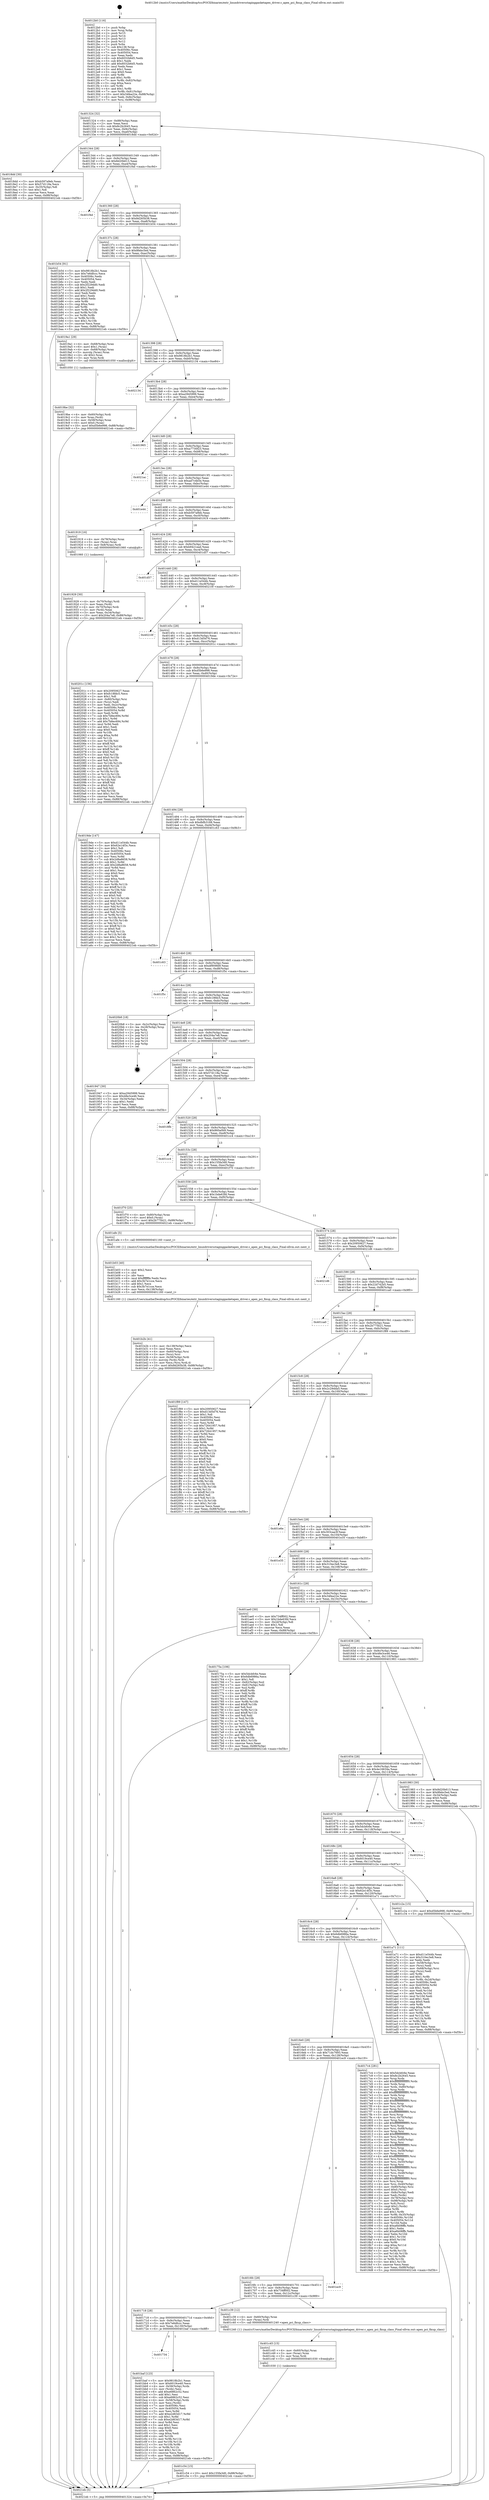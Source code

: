 digraph "0x4012b0" {
  label = "0x4012b0 (/mnt/c/Users/mathe/Desktop/tcc/POCII/binaries/extr_linuxdriversstaginggasketapex_driver.c_apex_pci_fixup_class_Final-ollvm.out::main(0))"
  labelloc = "t"
  node[shape=record]

  Entry [label="",width=0.3,height=0.3,shape=circle,fillcolor=black,style=filled]
  "0x401324" [label="{
     0x401324 [32]\l
     | [instrs]\l
     &nbsp;&nbsp;0x401324 \<+6\>: mov -0x88(%rbp),%eax\l
     &nbsp;&nbsp;0x40132a \<+2\>: mov %eax,%ecx\l
     &nbsp;&nbsp;0x40132c \<+6\>: sub $0x8c2b2645,%ecx\l
     &nbsp;&nbsp;0x401332 \<+6\>: mov %eax,-0x9c(%rbp)\l
     &nbsp;&nbsp;0x401338 \<+6\>: mov %ecx,-0xa0(%rbp)\l
     &nbsp;&nbsp;0x40133e \<+6\>: je 00000000004018dd \<main+0x62d\>\l
  }"]
  "0x4018dd" [label="{
     0x4018dd [30]\l
     | [instrs]\l
     &nbsp;&nbsp;0x4018dd \<+5\>: mov $0xb597a9eb,%eax\l
     &nbsp;&nbsp;0x4018e2 \<+5\>: mov $0x57d118a,%ecx\l
     &nbsp;&nbsp;0x4018e7 \<+3\>: mov -0x35(%rbp),%dl\l
     &nbsp;&nbsp;0x4018ea \<+3\>: test $0x1,%dl\l
     &nbsp;&nbsp;0x4018ed \<+3\>: cmovne %ecx,%eax\l
     &nbsp;&nbsp;0x4018f0 \<+6\>: mov %eax,-0x88(%rbp)\l
     &nbsp;&nbsp;0x4018f6 \<+5\>: jmp 00000000004021eb \<main+0xf3b\>\l
  }"]
  "0x401344" [label="{
     0x401344 [28]\l
     | [instrs]\l
     &nbsp;&nbsp;0x401344 \<+5\>: jmp 0000000000401349 \<main+0x99\>\l
     &nbsp;&nbsp;0x401349 \<+6\>: mov -0x9c(%rbp),%eax\l
     &nbsp;&nbsp;0x40134f \<+5\>: sub $0x8d20b613,%eax\l
     &nbsp;&nbsp;0x401354 \<+6\>: mov %eax,-0xa4(%rbp)\l
     &nbsp;&nbsp;0x40135a \<+6\>: je 0000000000401f4d \<main+0xc9d\>\l
  }"]
  Exit [label="",width=0.3,height=0.3,shape=circle,fillcolor=black,style=filled,peripheries=2]
  "0x401f4d" [label="{
     0x401f4d\l
  }", style=dashed]
  "0x401360" [label="{
     0x401360 [28]\l
     | [instrs]\l
     &nbsp;&nbsp;0x401360 \<+5\>: jmp 0000000000401365 \<main+0xb5\>\l
     &nbsp;&nbsp;0x401365 \<+6\>: mov -0x9c(%rbp),%eax\l
     &nbsp;&nbsp;0x40136b \<+5\>: sub $0x8d265b38,%eax\l
     &nbsp;&nbsp;0x401370 \<+6\>: mov %eax,-0xa8(%rbp)\l
     &nbsp;&nbsp;0x401376 \<+6\>: je 0000000000401b54 \<main+0x8a4\>\l
  }"]
  "0x401c54" [label="{
     0x401c54 [15]\l
     | [instrs]\l
     &nbsp;&nbsp;0x401c54 \<+10\>: movl $0x155fa3d0,-0x88(%rbp)\l
     &nbsp;&nbsp;0x401c5e \<+5\>: jmp 00000000004021eb \<main+0xf3b\>\l
  }"]
  "0x401b54" [label="{
     0x401b54 [91]\l
     | [instrs]\l
     &nbsp;&nbsp;0x401b54 \<+5\>: mov $0x9818b2b1,%eax\l
     &nbsp;&nbsp;0x401b59 \<+5\>: mov $0x7e6dfccc,%ecx\l
     &nbsp;&nbsp;0x401b5e \<+7\>: mov 0x40506c,%edx\l
     &nbsp;&nbsp;0x401b65 \<+7\>: mov 0x405054,%esi\l
     &nbsp;&nbsp;0x401b6c \<+2\>: mov %edx,%edi\l
     &nbsp;&nbsp;0x401b6e \<+6\>: sub $0x2f229dd0,%edi\l
     &nbsp;&nbsp;0x401b74 \<+3\>: sub $0x1,%edi\l
     &nbsp;&nbsp;0x401b77 \<+6\>: add $0x2f229dd0,%edi\l
     &nbsp;&nbsp;0x401b7d \<+3\>: imul %edi,%edx\l
     &nbsp;&nbsp;0x401b80 \<+3\>: and $0x1,%edx\l
     &nbsp;&nbsp;0x401b83 \<+3\>: cmp $0x0,%edx\l
     &nbsp;&nbsp;0x401b86 \<+4\>: sete %r8b\l
     &nbsp;&nbsp;0x401b8a \<+3\>: cmp $0xa,%esi\l
     &nbsp;&nbsp;0x401b8d \<+4\>: setl %r9b\l
     &nbsp;&nbsp;0x401b91 \<+3\>: mov %r8b,%r10b\l
     &nbsp;&nbsp;0x401b94 \<+3\>: and %r9b,%r10b\l
     &nbsp;&nbsp;0x401b97 \<+3\>: xor %r9b,%r8b\l
     &nbsp;&nbsp;0x401b9a \<+3\>: or %r8b,%r10b\l
     &nbsp;&nbsp;0x401b9d \<+4\>: test $0x1,%r10b\l
     &nbsp;&nbsp;0x401ba1 \<+3\>: cmovne %ecx,%eax\l
     &nbsp;&nbsp;0x401ba4 \<+6\>: mov %eax,-0x88(%rbp)\l
     &nbsp;&nbsp;0x401baa \<+5\>: jmp 00000000004021eb \<main+0xf3b\>\l
  }"]
  "0x40137c" [label="{
     0x40137c [28]\l
     | [instrs]\l
     &nbsp;&nbsp;0x40137c \<+5\>: jmp 0000000000401381 \<main+0xd1\>\l
     &nbsp;&nbsp;0x401381 \<+6\>: mov -0x9c(%rbp),%eax\l
     &nbsp;&nbsp;0x401387 \<+5\>: sub $0x8febc5ed,%eax\l
     &nbsp;&nbsp;0x40138c \<+6\>: mov %eax,-0xac(%rbp)\l
     &nbsp;&nbsp;0x401392 \<+6\>: je 00000000004019a1 \<main+0x6f1\>\l
  }"]
  "0x401c45" [label="{
     0x401c45 [15]\l
     | [instrs]\l
     &nbsp;&nbsp;0x401c45 \<+4\>: mov -0x60(%rbp),%rax\l
     &nbsp;&nbsp;0x401c49 \<+3\>: mov (%rax),%rax\l
     &nbsp;&nbsp;0x401c4c \<+3\>: mov %rax,%rdi\l
     &nbsp;&nbsp;0x401c4f \<+5\>: call 0000000000401030 \<free@plt\>\l
     | [calls]\l
     &nbsp;&nbsp;0x401030 \{1\} (unknown)\l
  }"]
  "0x4019a1" [label="{
     0x4019a1 [29]\l
     | [instrs]\l
     &nbsp;&nbsp;0x4019a1 \<+4\>: mov -0x68(%rbp),%rax\l
     &nbsp;&nbsp;0x4019a5 \<+6\>: movl $0x1,(%rax)\l
     &nbsp;&nbsp;0x4019ab \<+4\>: mov -0x68(%rbp),%rax\l
     &nbsp;&nbsp;0x4019af \<+3\>: movslq (%rax),%rax\l
     &nbsp;&nbsp;0x4019b2 \<+4\>: shl $0x2,%rax\l
     &nbsp;&nbsp;0x4019b6 \<+3\>: mov %rax,%rdi\l
     &nbsp;&nbsp;0x4019b9 \<+5\>: call 0000000000401050 \<malloc@plt\>\l
     | [calls]\l
     &nbsp;&nbsp;0x401050 \{1\} (unknown)\l
  }"]
  "0x401398" [label="{
     0x401398 [28]\l
     | [instrs]\l
     &nbsp;&nbsp;0x401398 \<+5\>: jmp 000000000040139d \<main+0xed\>\l
     &nbsp;&nbsp;0x40139d \<+6\>: mov -0x9c(%rbp),%eax\l
     &nbsp;&nbsp;0x4013a3 \<+5\>: sub $0x9818b2b1,%eax\l
     &nbsp;&nbsp;0x4013a8 \<+6\>: mov %eax,-0xb0(%rbp)\l
     &nbsp;&nbsp;0x4013ae \<+6\>: je 0000000000402134 \<main+0xe84\>\l
  }"]
  "0x401734" [label="{
     0x401734\l
  }", style=dashed]
  "0x402134" [label="{
     0x402134\l
  }", style=dashed]
  "0x4013b4" [label="{
     0x4013b4 [28]\l
     | [instrs]\l
     &nbsp;&nbsp;0x4013b4 \<+5\>: jmp 00000000004013b9 \<main+0x109\>\l
     &nbsp;&nbsp;0x4013b9 \<+6\>: mov -0x9c(%rbp),%eax\l
     &nbsp;&nbsp;0x4013bf \<+5\>: sub $0xa2945999,%eax\l
     &nbsp;&nbsp;0x4013c4 \<+6\>: mov %eax,-0xb4(%rbp)\l
     &nbsp;&nbsp;0x4013ca \<+6\>: je 0000000000401965 \<main+0x6b5\>\l
  }"]
  "0x401baf" [label="{
     0x401baf [123]\l
     | [instrs]\l
     &nbsp;&nbsp;0x401baf \<+5\>: mov $0x9818b2b1,%eax\l
     &nbsp;&nbsp;0x401bb4 \<+5\>: mov $0x6019ce40,%ecx\l
     &nbsp;&nbsp;0x401bb9 \<+4\>: mov -0x58(%rbp),%rdx\l
     &nbsp;&nbsp;0x401bbd \<+2\>: mov (%rdx),%esi\l
     &nbsp;&nbsp;0x401bbf \<+6\>: add $0xe6862c52,%esi\l
     &nbsp;&nbsp;0x401bc5 \<+3\>: add $0x1,%esi\l
     &nbsp;&nbsp;0x401bc8 \<+6\>: sub $0xe6862c52,%esi\l
     &nbsp;&nbsp;0x401bce \<+4\>: mov -0x58(%rbp),%rdx\l
     &nbsp;&nbsp;0x401bd2 \<+2\>: mov %esi,(%rdx)\l
     &nbsp;&nbsp;0x401bd4 \<+7\>: mov 0x40506c,%esi\l
     &nbsp;&nbsp;0x401bdb \<+7\>: mov 0x405054,%edi\l
     &nbsp;&nbsp;0x401be2 \<+3\>: mov %esi,%r8d\l
     &nbsp;&nbsp;0x401be5 \<+7\>: add $0xe2d63d17,%r8d\l
     &nbsp;&nbsp;0x401bec \<+4\>: sub $0x1,%r8d\l
     &nbsp;&nbsp;0x401bf0 \<+7\>: sub $0xe2d63d17,%r8d\l
     &nbsp;&nbsp;0x401bf7 \<+4\>: imul %r8d,%esi\l
     &nbsp;&nbsp;0x401bfb \<+3\>: and $0x1,%esi\l
     &nbsp;&nbsp;0x401bfe \<+3\>: cmp $0x0,%esi\l
     &nbsp;&nbsp;0x401c01 \<+4\>: sete %r9b\l
     &nbsp;&nbsp;0x401c05 \<+3\>: cmp $0xa,%edi\l
     &nbsp;&nbsp;0x401c08 \<+4\>: setl %r10b\l
     &nbsp;&nbsp;0x401c0c \<+3\>: mov %r9b,%r11b\l
     &nbsp;&nbsp;0x401c0f \<+3\>: and %r10b,%r11b\l
     &nbsp;&nbsp;0x401c12 \<+3\>: xor %r10b,%r9b\l
     &nbsp;&nbsp;0x401c15 \<+3\>: or %r9b,%r11b\l
     &nbsp;&nbsp;0x401c18 \<+4\>: test $0x1,%r11b\l
     &nbsp;&nbsp;0x401c1c \<+3\>: cmovne %ecx,%eax\l
     &nbsp;&nbsp;0x401c1f \<+6\>: mov %eax,-0x88(%rbp)\l
     &nbsp;&nbsp;0x401c25 \<+5\>: jmp 00000000004021eb \<main+0xf3b\>\l
  }"]
  "0x401965" [label="{
     0x401965\l
  }", style=dashed]
  "0x4013d0" [label="{
     0x4013d0 [28]\l
     | [instrs]\l
     &nbsp;&nbsp;0x4013d0 \<+5\>: jmp 00000000004013d5 \<main+0x125\>\l
     &nbsp;&nbsp;0x4013d5 \<+6\>: mov -0x9c(%rbp),%eax\l
     &nbsp;&nbsp;0x4013db \<+5\>: sub $0xa7730f23,%eax\l
     &nbsp;&nbsp;0x4013e0 \<+6\>: mov %eax,-0xb8(%rbp)\l
     &nbsp;&nbsp;0x4013e6 \<+6\>: je 00000000004021ac \<main+0xefc\>\l
  }"]
  "0x401718" [label="{
     0x401718 [28]\l
     | [instrs]\l
     &nbsp;&nbsp;0x401718 \<+5\>: jmp 000000000040171d \<main+0x46d\>\l
     &nbsp;&nbsp;0x40171d \<+6\>: mov -0x9c(%rbp),%eax\l
     &nbsp;&nbsp;0x401723 \<+5\>: sub $0x7e6dfccc,%eax\l
     &nbsp;&nbsp;0x401728 \<+6\>: mov %eax,-0x130(%rbp)\l
     &nbsp;&nbsp;0x40172e \<+6\>: je 0000000000401baf \<main+0x8ff\>\l
  }"]
  "0x4021ac" [label="{
     0x4021ac\l
  }", style=dashed]
  "0x4013ec" [label="{
     0x4013ec [28]\l
     | [instrs]\l
     &nbsp;&nbsp;0x4013ec \<+5\>: jmp 00000000004013f1 \<main+0x141\>\l
     &nbsp;&nbsp;0x4013f1 \<+6\>: mov -0x9c(%rbp),%eax\l
     &nbsp;&nbsp;0x4013f7 \<+5\>: sub $0xad7c4b5e,%eax\l
     &nbsp;&nbsp;0x4013fc \<+6\>: mov %eax,-0xbc(%rbp)\l
     &nbsp;&nbsp;0x401402 \<+6\>: je 0000000000401e44 \<main+0xb94\>\l
  }"]
  "0x401c39" [label="{
     0x401c39 [12]\l
     | [instrs]\l
     &nbsp;&nbsp;0x401c39 \<+4\>: mov -0x60(%rbp),%rax\l
     &nbsp;&nbsp;0x401c3d \<+3\>: mov (%rax),%rdi\l
     &nbsp;&nbsp;0x401c40 \<+5\>: call 0000000000401240 \<apex_pci_fixup_class\>\l
     | [calls]\l
     &nbsp;&nbsp;0x401240 \{1\} (/mnt/c/Users/mathe/Desktop/tcc/POCII/binaries/extr_linuxdriversstaginggasketapex_driver.c_apex_pci_fixup_class_Final-ollvm.out::apex_pci_fixup_class)\l
  }"]
  "0x401e44" [label="{
     0x401e44\l
  }", style=dashed]
  "0x401408" [label="{
     0x401408 [28]\l
     | [instrs]\l
     &nbsp;&nbsp;0x401408 \<+5\>: jmp 000000000040140d \<main+0x15d\>\l
     &nbsp;&nbsp;0x40140d \<+6\>: mov -0x9c(%rbp),%eax\l
     &nbsp;&nbsp;0x401413 \<+5\>: sub $0xb597a9eb,%eax\l
     &nbsp;&nbsp;0x401418 \<+6\>: mov %eax,-0xc0(%rbp)\l
     &nbsp;&nbsp;0x40141e \<+6\>: je 0000000000401919 \<main+0x669\>\l
  }"]
  "0x4016fc" [label="{
     0x4016fc [28]\l
     | [instrs]\l
     &nbsp;&nbsp;0x4016fc \<+5\>: jmp 0000000000401701 \<main+0x451\>\l
     &nbsp;&nbsp;0x401701 \<+6\>: mov -0x9c(%rbp),%eax\l
     &nbsp;&nbsp;0x401707 \<+5\>: sub $0x734ff002,%eax\l
     &nbsp;&nbsp;0x40170c \<+6\>: mov %eax,-0x12c(%rbp)\l
     &nbsp;&nbsp;0x401712 \<+6\>: je 0000000000401c39 \<main+0x989\>\l
  }"]
  "0x401919" [label="{
     0x401919 [16]\l
     | [instrs]\l
     &nbsp;&nbsp;0x401919 \<+4\>: mov -0x78(%rbp),%rax\l
     &nbsp;&nbsp;0x40191d \<+3\>: mov (%rax),%rax\l
     &nbsp;&nbsp;0x401920 \<+4\>: mov 0x8(%rax),%rdi\l
     &nbsp;&nbsp;0x401924 \<+5\>: call 0000000000401060 \<atoi@plt\>\l
     | [calls]\l
     &nbsp;&nbsp;0x401060 \{1\} (unknown)\l
  }"]
  "0x401424" [label="{
     0x401424 [28]\l
     | [instrs]\l
     &nbsp;&nbsp;0x401424 \<+5\>: jmp 0000000000401429 \<main+0x179\>\l
     &nbsp;&nbsp;0x401429 \<+6\>: mov -0x9c(%rbp),%eax\l
     &nbsp;&nbsp;0x40142f \<+5\>: sub $0xb9421ead,%eax\l
     &nbsp;&nbsp;0x401434 \<+6\>: mov %eax,-0xc4(%rbp)\l
     &nbsp;&nbsp;0x40143a \<+6\>: je 0000000000401d57 \<main+0xaa7\>\l
  }"]
  "0x401ec9" [label="{
     0x401ec9\l
  }", style=dashed]
  "0x401d57" [label="{
     0x401d57\l
  }", style=dashed]
  "0x401440" [label="{
     0x401440 [28]\l
     | [instrs]\l
     &nbsp;&nbsp;0x401440 \<+5\>: jmp 0000000000401445 \<main+0x195\>\l
     &nbsp;&nbsp;0x401445 \<+6\>: mov -0x9c(%rbp),%eax\l
     &nbsp;&nbsp;0x40144b \<+5\>: sub $0xd11e544b,%eax\l
     &nbsp;&nbsp;0x401450 \<+6\>: mov %eax,-0xc8(%rbp)\l
     &nbsp;&nbsp;0x401456 \<+6\>: je 000000000040210f \<main+0xe5f\>\l
  }"]
  "0x401b2b" [label="{
     0x401b2b [41]\l
     | [instrs]\l
     &nbsp;&nbsp;0x401b2b \<+6\>: mov -0x138(%rbp),%ecx\l
     &nbsp;&nbsp;0x401b31 \<+3\>: imul %eax,%ecx\l
     &nbsp;&nbsp;0x401b34 \<+4\>: mov -0x60(%rbp),%rsi\l
     &nbsp;&nbsp;0x401b38 \<+3\>: mov (%rsi),%rsi\l
     &nbsp;&nbsp;0x401b3b \<+4\>: mov -0x58(%rbp),%rdi\l
     &nbsp;&nbsp;0x401b3f \<+3\>: movslq (%rdi),%rdi\l
     &nbsp;&nbsp;0x401b42 \<+3\>: mov %ecx,(%rsi,%rdi,4)\l
     &nbsp;&nbsp;0x401b45 \<+10\>: movl $0x8d265b38,-0x88(%rbp)\l
     &nbsp;&nbsp;0x401b4f \<+5\>: jmp 00000000004021eb \<main+0xf3b\>\l
  }"]
  "0x40210f" [label="{
     0x40210f\l
  }", style=dashed]
  "0x40145c" [label="{
     0x40145c [28]\l
     | [instrs]\l
     &nbsp;&nbsp;0x40145c \<+5\>: jmp 0000000000401461 \<main+0x1b1\>\l
     &nbsp;&nbsp;0x401461 \<+6\>: mov -0x9c(%rbp),%eax\l
     &nbsp;&nbsp;0x401467 \<+5\>: sub $0xd13d5d76,%eax\l
     &nbsp;&nbsp;0x40146c \<+6\>: mov %eax,-0xcc(%rbp)\l
     &nbsp;&nbsp;0x401472 \<+6\>: je 000000000040201c \<main+0xd6c\>\l
  }"]
  "0x401b03" [label="{
     0x401b03 [40]\l
     | [instrs]\l
     &nbsp;&nbsp;0x401b03 \<+5\>: mov $0x2,%ecx\l
     &nbsp;&nbsp;0x401b08 \<+1\>: cltd\l
     &nbsp;&nbsp;0x401b09 \<+2\>: idiv %ecx\l
     &nbsp;&nbsp;0x401b0b \<+6\>: imul $0xfffffffe,%edx,%ecx\l
     &nbsp;&nbsp;0x401b11 \<+6\>: add $0x3b7e1cce,%ecx\l
     &nbsp;&nbsp;0x401b17 \<+3\>: add $0x1,%ecx\l
     &nbsp;&nbsp;0x401b1a \<+6\>: sub $0x3b7e1cce,%ecx\l
     &nbsp;&nbsp;0x401b20 \<+6\>: mov %ecx,-0x138(%rbp)\l
     &nbsp;&nbsp;0x401b26 \<+5\>: call 0000000000401160 \<next_i\>\l
     | [calls]\l
     &nbsp;&nbsp;0x401160 \{1\} (/mnt/c/Users/mathe/Desktop/tcc/POCII/binaries/extr_linuxdriversstaginggasketapex_driver.c_apex_pci_fixup_class_Final-ollvm.out::next_i)\l
  }"]
  "0x40201c" [label="{
     0x40201c [156]\l
     | [instrs]\l
     &nbsp;&nbsp;0x40201c \<+5\>: mov $0x20950627,%eax\l
     &nbsp;&nbsp;0x402021 \<+5\>: mov $0xfc18fdc5,%ecx\l
     &nbsp;&nbsp;0x402026 \<+2\>: mov $0x1,%dl\l
     &nbsp;&nbsp;0x402028 \<+4\>: mov -0x80(%rbp),%rsi\l
     &nbsp;&nbsp;0x40202c \<+2\>: mov (%rsi),%edi\l
     &nbsp;&nbsp;0x40202e \<+3\>: mov %edi,-0x2c(%rbp)\l
     &nbsp;&nbsp;0x402031 \<+7\>: mov 0x40506c,%edi\l
     &nbsp;&nbsp;0x402038 \<+8\>: mov 0x405054,%r8d\l
     &nbsp;&nbsp;0x402040 \<+3\>: mov %edi,%r9d\l
     &nbsp;&nbsp;0x402043 \<+7\>: sub $0x7b8ec694,%r9d\l
     &nbsp;&nbsp;0x40204a \<+4\>: sub $0x1,%r9d\l
     &nbsp;&nbsp;0x40204e \<+7\>: add $0x7b8ec694,%r9d\l
     &nbsp;&nbsp;0x402055 \<+4\>: imul %r9d,%edi\l
     &nbsp;&nbsp;0x402059 \<+3\>: and $0x1,%edi\l
     &nbsp;&nbsp;0x40205c \<+3\>: cmp $0x0,%edi\l
     &nbsp;&nbsp;0x40205f \<+4\>: sete %r10b\l
     &nbsp;&nbsp;0x402063 \<+4\>: cmp $0xa,%r8d\l
     &nbsp;&nbsp;0x402067 \<+4\>: setl %r11b\l
     &nbsp;&nbsp;0x40206b \<+3\>: mov %r10b,%bl\l
     &nbsp;&nbsp;0x40206e \<+3\>: xor $0xff,%bl\l
     &nbsp;&nbsp;0x402071 \<+3\>: mov %r11b,%r14b\l
     &nbsp;&nbsp;0x402074 \<+4\>: xor $0xff,%r14b\l
     &nbsp;&nbsp;0x402078 \<+3\>: xor $0x0,%dl\l
     &nbsp;&nbsp;0x40207b \<+3\>: mov %bl,%r15b\l
     &nbsp;&nbsp;0x40207e \<+4\>: and $0x0,%r15b\l
     &nbsp;&nbsp;0x402082 \<+3\>: and %dl,%r10b\l
     &nbsp;&nbsp;0x402085 \<+3\>: mov %r14b,%r12b\l
     &nbsp;&nbsp;0x402088 \<+4\>: and $0x0,%r12b\l
     &nbsp;&nbsp;0x40208c \<+3\>: and %dl,%r11b\l
     &nbsp;&nbsp;0x40208f \<+3\>: or %r10b,%r15b\l
     &nbsp;&nbsp;0x402092 \<+3\>: or %r11b,%r12b\l
     &nbsp;&nbsp;0x402095 \<+3\>: xor %r12b,%r15b\l
     &nbsp;&nbsp;0x402098 \<+3\>: or %r14b,%bl\l
     &nbsp;&nbsp;0x40209b \<+3\>: xor $0xff,%bl\l
     &nbsp;&nbsp;0x40209e \<+3\>: or $0x0,%dl\l
     &nbsp;&nbsp;0x4020a1 \<+2\>: and %dl,%bl\l
     &nbsp;&nbsp;0x4020a3 \<+3\>: or %bl,%r15b\l
     &nbsp;&nbsp;0x4020a6 \<+4\>: test $0x1,%r15b\l
     &nbsp;&nbsp;0x4020aa \<+3\>: cmovne %ecx,%eax\l
     &nbsp;&nbsp;0x4020ad \<+6\>: mov %eax,-0x88(%rbp)\l
     &nbsp;&nbsp;0x4020b3 \<+5\>: jmp 00000000004021eb \<main+0xf3b\>\l
  }"]
  "0x401478" [label="{
     0x401478 [28]\l
     | [instrs]\l
     &nbsp;&nbsp;0x401478 \<+5\>: jmp 000000000040147d \<main+0x1cd\>\l
     &nbsp;&nbsp;0x40147d \<+6\>: mov -0x9c(%rbp),%eax\l
     &nbsp;&nbsp;0x401483 \<+5\>: sub $0xd5b6e998,%eax\l
     &nbsp;&nbsp;0x401488 \<+6\>: mov %eax,-0xd0(%rbp)\l
     &nbsp;&nbsp;0x40148e \<+6\>: je 00000000004019de \<main+0x72e\>\l
  }"]
  "0x4019be" [label="{
     0x4019be [32]\l
     | [instrs]\l
     &nbsp;&nbsp;0x4019be \<+4\>: mov -0x60(%rbp),%rdi\l
     &nbsp;&nbsp;0x4019c2 \<+3\>: mov %rax,(%rdi)\l
     &nbsp;&nbsp;0x4019c5 \<+4\>: mov -0x58(%rbp),%rax\l
     &nbsp;&nbsp;0x4019c9 \<+6\>: movl $0x0,(%rax)\l
     &nbsp;&nbsp;0x4019cf \<+10\>: movl $0xd5b6e998,-0x88(%rbp)\l
     &nbsp;&nbsp;0x4019d9 \<+5\>: jmp 00000000004021eb \<main+0xf3b\>\l
  }"]
  "0x4019de" [label="{
     0x4019de [147]\l
     | [instrs]\l
     &nbsp;&nbsp;0x4019de \<+5\>: mov $0xd11e544b,%eax\l
     &nbsp;&nbsp;0x4019e3 \<+5\>: mov $0x62e14f3c,%ecx\l
     &nbsp;&nbsp;0x4019e8 \<+2\>: mov $0x1,%dl\l
     &nbsp;&nbsp;0x4019ea \<+7\>: mov 0x40506c,%esi\l
     &nbsp;&nbsp;0x4019f1 \<+7\>: mov 0x405054,%edi\l
     &nbsp;&nbsp;0x4019f8 \<+3\>: mov %esi,%r8d\l
     &nbsp;&nbsp;0x4019fb \<+7\>: sub $0x2d8a8658,%r8d\l
     &nbsp;&nbsp;0x401a02 \<+4\>: sub $0x1,%r8d\l
     &nbsp;&nbsp;0x401a06 \<+7\>: add $0x2d8a8658,%r8d\l
     &nbsp;&nbsp;0x401a0d \<+4\>: imul %r8d,%esi\l
     &nbsp;&nbsp;0x401a11 \<+3\>: and $0x1,%esi\l
     &nbsp;&nbsp;0x401a14 \<+3\>: cmp $0x0,%esi\l
     &nbsp;&nbsp;0x401a17 \<+4\>: sete %r9b\l
     &nbsp;&nbsp;0x401a1b \<+3\>: cmp $0xa,%edi\l
     &nbsp;&nbsp;0x401a1e \<+4\>: setl %r10b\l
     &nbsp;&nbsp;0x401a22 \<+3\>: mov %r9b,%r11b\l
     &nbsp;&nbsp;0x401a25 \<+4\>: xor $0xff,%r11b\l
     &nbsp;&nbsp;0x401a29 \<+3\>: mov %r10b,%bl\l
     &nbsp;&nbsp;0x401a2c \<+3\>: xor $0xff,%bl\l
     &nbsp;&nbsp;0x401a2f \<+3\>: xor $0x0,%dl\l
     &nbsp;&nbsp;0x401a32 \<+3\>: mov %r11b,%r14b\l
     &nbsp;&nbsp;0x401a35 \<+4\>: and $0x0,%r14b\l
     &nbsp;&nbsp;0x401a39 \<+3\>: and %dl,%r9b\l
     &nbsp;&nbsp;0x401a3c \<+3\>: mov %bl,%r15b\l
     &nbsp;&nbsp;0x401a3f \<+4\>: and $0x0,%r15b\l
     &nbsp;&nbsp;0x401a43 \<+3\>: and %dl,%r10b\l
     &nbsp;&nbsp;0x401a46 \<+3\>: or %r9b,%r14b\l
     &nbsp;&nbsp;0x401a49 \<+3\>: or %r10b,%r15b\l
     &nbsp;&nbsp;0x401a4c \<+3\>: xor %r15b,%r14b\l
     &nbsp;&nbsp;0x401a4f \<+3\>: or %bl,%r11b\l
     &nbsp;&nbsp;0x401a52 \<+4\>: xor $0xff,%r11b\l
     &nbsp;&nbsp;0x401a56 \<+3\>: or $0x0,%dl\l
     &nbsp;&nbsp;0x401a59 \<+3\>: and %dl,%r11b\l
     &nbsp;&nbsp;0x401a5c \<+3\>: or %r11b,%r14b\l
     &nbsp;&nbsp;0x401a5f \<+4\>: test $0x1,%r14b\l
     &nbsp;&nbsp;0x401a63 \<+3\>: cmovne %ecx,%eax\l
     &nbsp;&nbsp;0x401a66 \<+6\>: mov %eax,-0x88(%rbp)\l
     &nbsp;&nbsp;0x401a6c \<+5\>: jmp 00000000004021eb \<main+0xf3b\>\l
  }"]
  "0x401494" [label="{
     0x401494 [28]\l
     | [instrs]\l
     &nbsp;&nbsp;0x401494 \<+5\>: jmp 0000000000401499 \<main+0x1e9\>\l
     &nbsp;&nbsp;0x401499 \<+6\>: mov -0x9c(%rbp),%eax\l
     &nbsp;&nbsp;0x40149f \<+5\>: sub $0xdbfb3168,%eax\l
     &nbsp;&nbsp;0x4014a4 \<+6\>: mov %eax,-0xd4(%rbp)\l
     &nbsp;&nbsp;0x4014aa \<+6\>: je 0000000000401c63 \<main+0x9b3\>\l
  }"]
  "0x401929" [label="{
     0x401929 [30]\l
     | [instrs]\l
     &nbsp;&nbsp;0x401929 \<+4\>: mov -0x70(%rbp),%rdi\l
     &nbsp;&nbsp;0x40192d \<+2\>: mov %eax,(%rdi)\l
     &nbsp;&nbsp;0x40192f \<+4\>: mov -0x70(%rbp),%rdi\l
     &nbsp;&nbsp;0x401933 \<+2\>: mov (%rdi),%eax\l
     &nbsp;&nbsp;0x401935 \<+3\>: mov %eax,-0x34(%rbp)\l
     &nbsp;&nbsp;0x401938 \<+10\>: movl $0x204a7e8,-0x88(%rbp)\l
     &nbsp;&nbsp;0x401942 \<+5\>: jmp 00000000004021eb \<main+0xf3b\>\l
  }"]
  "0x401c63" [label="{
     0x401c63\l
  }", style=dashed]
  "0x4014b0" [label="{
     0x4014b0 [28]\l
     | [instrs]\l
     &nbsp;&nbsp;0x4014b0 \<+5\>: jmp 00000000004014b5 \<main+0x205\>\l
     &nbsp;&nbsp;0x4014b5 \<+6\>: mov -0x9c(%rbp),%eax\l
     &nbsp;&nbsp;0x4014bb \<+5\>: sub $0xdf909fd9,%eax\l
     &nbsp;&nbsp;0x4014c0 \<+6\>: mov %eax,-0xd8(%rbp)\l
     &nbsp;&nbsp;0x4014c6 \<+6\>: je 0000000000401f5c \<main+0xcac\>\l
  }"]
  "0x4016e0" [label="{
     0x4016e0 [28]\l
     | [instrs]\l
     &nbsp;&nbsp;0x4016e0 \<+5\>: jmp 00000000004016e5 \<main+0x435\>\l
     &nbsp;&nbsp;0x4016e5 \<+6\>: mov -0x9c(%rbp),%eax\l
     &nbsp;&nbsp;0x4016eb \<+5\>: sub $0x71dc7693,%eax\l
     &nbsp;&nbsp;0x4016f0 \<+6\>: mov %eax,-0x128(%rbp)\l
     &nbsp;&nbsp;0x4016f6 \<+6\>: je 0000000000401ec9 \<main+0xc19\>\l
  }"]
  "0x401f5c" [label="{
     0x401f5c\l
  }", style=dashed]
  "0x4014cc" [label="{
     0x4014cc [28]\l
     | [instrs]\l
     &nbsp;&nbsp;0x4014cc \<+5\>: jmp 00000000004014d1 \<main+0x221\>\l
     &nbsp;&nbsp;0x4014d1 \<+6\>: mov -0x9c(%rbp),%eax\l
     &nbsp;&nbsp;0x4014d7 \<+5\>: sub $0xfc18fdc5,%eax\l
     &nbsp;&nbsp;0x4014dc \<+6\>: mov %eax,-0xdc(%rbp)\l
     &nbsp;&nbsp;0x4014e2 \<+6\>: je 00000000004020b8 \<main+0xe08\>\l
  }"]
  "0x4017c4" [label="{
     0x4017c4 [281]\l
     | [instrs]\l
     &nbsp;&nbsp;0x4017c4 \<+5\>: mov $0x5dcbfc6e,%eax\l
     &nbsp;&nbsp;0x4017c9 \<+5\>: mov $0x8c2b2645,%ecx\l
     &nbsp;&nbsp;0x4017ce \<+3\>: mov %rsp,%rdx\l
     &nbsp;&nbsp;0x4017d1 \<+4\>: add $0xfffffffffffffff0,%rdx\l
     &nbsp;&nbsp;0x4017d5 \<+3\>: mov %rdx,%rsp\l
     &nbsp;&nbsp;0x4017d8 \<+4\>: mov %rdx,-0x80(%rbp)\l
     &nbsp;&nbsp;0x4017dc \<+3\>: mov %rsp,%rdx\l
     &nbsp;&nbsp;0x4017df \<+4\>: add $0xfffffffffffffff0,%rdx\l
     &nbsp;&nbsp;0x4017e3 \<+3\>: mov %rdx,%rsp\l
     &nbsp;&nbsp;0x4017e6 \<+3\>: mov %rsp,%rsi\l
     &nbsp;&nbsp;0x4017e9 \<+4\>: add $0xfffffffffffffff0,%rsi\l
     &nbsp;&nbsp;0x4017ed \<+3\>: mov %rsi,%rsp\l
     &nbsp;&nbsp;0x4017f0 \<+4\>: mov %rsi,-0x78(%rbp)\l
     &nbsp;&nbsp;0x4017f4 \<+3\>: mov %rsp,%rsi\l
     &nbsp;&nbsp;0x4017f7 \<+4\>: add $0xfffffffffffffff0,%rsi\l
     &nbsp;&nbsp;0x4017fb \<+3\>: mov %rsi,%rsp\l
     &nbsp;&nbsp;0x4017fe \<+4\>: mov %rsi,-0x70(%rbp)\l
     &nbsp;&nbsp;0x401802 \<+3\>: mov %rsp,%rsi\l
     &nbsp;&nbsp;0x401805 \<+4\>: add $0xfffffffffffffff0,%rsi\l
     &nbsp;&nbsp;0x401809 \<+3\>: mov %rsi,%rsp\l
     &nbsp;&nbsp;0x40180c \<+4\>: mov %rsi,-0x68(%rbp)\l
     &nbsp;&nbsp;0x401810 \<+3\>: mov %rsp,%rsi\l
     &nbsp;&nbsp;0x401813 \<+4\>: add $0xfffffffffffffff0,%rsi\l
     &nbsp;&nbsp;0x401817 \<+3\>: mov %rsi,%rsp\l
     &nbsp;&nbsp;0x40181a \<+4\>: mov %rsi,-0x60(%rbp)\l
     &nbsp;&nbsp;0x40181e \<+3\>: mov %rsp,%rsi\l
     &nbsp;&nbsp;0x401821 \<+4\>: add $0xfffffffffffffff0,%rsi\l
     &nbsp;&nbsp;0x401825 \<+3\>: mov %rsi,%rsp\l
     &nbsp;&nbsp;0x401828 \<+4\>: mov %rsi,-0x58(%rbp)\l
     &nbsp;&nbsp;0x40182c \<+3\>: mov %rsp,%rsi\l
     &nbsp;&nbsp;0x40182f \<+4\>: add $0xfffffffffffffff0,%rsi\l
     &nbsp;&nbsp;0x401833 \<+3\>: mov %rsi,%rsp\l
     &nbsp;&nbsp;0x401836 \<+4\>: mov %rsi,-0x50(%rbp)\l
     &nbsp;&nbsp;0x40183a \<+3\>: mov %rsp,%rsi\l
     &nbsp;&nbsp;0x40183d \<+4\>: add $0xfffffffffffffff0,%rsi\l
     &nbsp;&nbsp;0x401841 \<+3\>: mov %rsi,%rsp\l
     &nbsp;&nbsp;0x401844 \<+4\>: mov %rsi,-0x48(%rbp)\l
     &nbsp;&nbsp;0x401848 \<+3\>: mov %rsp,%rsi\l
     &nbsp;&nbsp;0x40184b \<+4\>: add $0xfffffffffffffff0,%rsi\l
     &nbsp;&nbsp;0x40184f \<+3\>: mov %rsi,%rsp\l
     &nbsp;&nbsp;0x401852 \<+4\>: mov %rsi,-0x40(%rbp)\l
     &nbsp;&nbsp;0x401856 \<+4\>: mov -0x80(%rbp),%rsi\l
     &nbsp;&nbsp;0x40185a \<+6\>: movl $0x0,(%rsi)\l
     &nbsp;&nbsp;0x401860 \<+6\>: mov -0x8c(%rbp),%edi\l
     &nbsp;&nbsp;0x401866 \<+2\>: mov %edi,(%rdx)\l
     &nbsp;&nbsp;0x401868 \<+4\>: mov -0x78(%rbp),%rsi\l
     &nbsp;&nbsp;0x40186c \<+7\>: mov -0x98(%rbp),%r8\l
     &nbsp;&nbsp;0x401873 \<+3\>: mov %r8,(%rsi)\l
     &nbsp;&nbsp;0x401876 \<+3\>: cmpl $0x2,(%rdx)\l
     &nbsp;&nbsp;0x401879 \<+4\>: setne %r9b\l
     &nbsp;&nbsp;0x40187d \<+4\>: and $0x1,%r9b\l
     &nbsp;&nbsp;0x401881 \<+4\>: mov %r9b,-0x35(%rbp)\l
     &nbsp;&nbsp;0x401885 \<+8\>: mov 0x40506c,%r10d\l
     &nbsp;&nbsp;0x40188d \<+8\>: mov 0x405054,%r11d\l
     &nbsp;&nbsp;0x401895 \<+3\>: mov %r10d,%ebx\l
     &nbsp;&nbsp;0x401898 \<+6\>: sub $0xa6b08ffb,%ebx\l
     &nbsp;&nbsp;0x40189e \<+3\>: sub $0x1,%ebx\l
     &nbsp;&nbsp;0x4018a1 \<+6\>: add $0xa6b08ffb,%ebx\l
     &nbsp;&nbsp;0x4018a7 \<+4\>: imul %ebx,%r10d\l
     &nbsp;&nbsp;0x4018ab \<+4\>: and $0x1,%r10d\l
     &nbsp;&nbsp;0x4018af \<+4\>: cmp $0x0,%r10d\l
     &nbsp;&nbsp;0x4018b3 \<+4\>: sete %r9b\l
     &nbsp;&nbsp;0x4018b7 \<+4\>: cmp $0xa,%r11d\l
     &nbsp;&nbsp;0x4018bb \<+4\>: setl %r14b\l
     &nbsp;&nbsp;0x4018bf \<+3\>: mov %r9b,%r15b\l
     &nbsp;&nbsp;0x4018c2 \<+3\>: and %r14b,%r15b\l
     &nbsp;&nbsp;0x4018c5 \<+3\>: xor %r14b,%r9b\l
     &nbsp;&nbsp;0x4018c8 \<+3\>: or %r9b,%r15b\l
     &nbsp;&nbsp;0x4018cb \<+4\>: test $0x1,%r15b\l
     &nbsp;&nbsp;0x4018cf \<+3\>: cmovne %ecx,%eax\l
     &nbsp;&nbsp;0x4018d2 \<+6\>: mov %eax,-0x88(%rbp)\l
     &nbsp;&nbsp;0x4018d8 \<+5\>: jmp 00000000004021eb \<main+0xf3b\>\l
  }"]
  "0x4020b8" [label="{
     0x4020b8 [18]\l
     | [instrs]\l
     &nbsp;&nbsp;0x4020b8 \<+3\>: mov -0x2c(%rbp),%eax\l
     &nbsp;&nbsp;0x4020bb \<+4\>: lea -0x28(%rbp),%rsp\l
     &nbsp;&nbsp;0x4020bf \<+1\>: pop %rbx\l
     &nbsp;&nbsp;0x4020c0 \<+2\>: pop %r12\l
     &nbsp;&nbsp;0x4020c2 \<+2\>: pop %r13\l
     &nbsp;&nbsp;0x4020c4 \<+2\>: pop %r14\l
     &nbsp;&nbsp;0x4020c6 \<+2\>: pop %r15\l
     &nbsp;&nbsp;0x4020c8 \<+1\>: pop %rbp\l
     &nbsp;&nbsp;0x4020c9 \<+1\>: ret\l
  }"]
  "0x4014e8" [label="{
     0x4014e8 [28]\l
     | [instrs]\l
     &nbsp;&nbsp;0x4014e8 \<+5\>: jmp 00000000004014ed \<main+0x23d\>\l
     &nbsp;&nbsp;0x4014ed \<+6\>: mov -0x9c(%rbp),%eax\l
     &nbsp;&nbsp;0x4014f3 \<+5\>: sub $0x204a7e8,%eax\l
     &nbsp;&nbsp;0x4014f8 \<+6\>: mov %eax,-0xe0(%rbp)\l
     &nbsp;&nbsp;0x4014fe \<+6\>: je 0000000000401947 \<main+0x697\>\l
  }"]
  "0x4016c4" [label="{
     0x4016c4 [28]\l
     | [instrs]\l
     &nbsp;&nbsp;0x4016c4 \<+5\>: jmp 00000000004016c9 \<main+0x419\>\l
     &nbsp;&nbsp;0x4016c9 \<+6\>: mov -0x9c(%rbp),%eax\l
     &nbsp;&nbsp;0x4016cf \<+5\>: sub $0x6db6986a,%eax\l
     &nbsp;&nbsp;0x4016d4 \<+6\>: mov %eax,-0x124(%rbp)\l
     &nbsp;&nbsp;0x4016da \<+6\>: je 00000000004017c4 \<main+0x514\>\l
  }"]
  "0x401947" [label="{
     0x401947 [30]\l
     | [instrs]\l
     &nbsp;&nbsp;0x401947 \<+5\>: mov $0xa2945999,%eax\l
     &nbsp;&nbsp;0x40194c \<+5\>: mov $0x48e3ce46,%ecx\l
     &nbsp;&nbsp;0x401951 \<+3\>: mov -0x34(%rbp),%edx\l
     &nbsp;&nbsp;0x401954 \<+3\>: cmp $0x1,%edx\l
     &nbsp;&nbsp;0x401957 \<+3\>: cmovl %ecx,%eax\l
     &nbsp;&nbsp;0x40195a \<+6\>: mov %eax,-0x88(%rbp)\l
     &nbsp;&nbsp;0x401960 \<+5\>: jmp 00000000004021eb \<main+0xf3b\>\l
  }"]
  "0x401504" [label="{
     0x401504 [28]\l
     | [instrs]\l
     &nbsp;&nbsp;0x401504 \<+5\>: jmp 0000000000401509 \<main+0x259\>\l
     &nbsp;&nbsp;0x401509 \<+6\>: mov -0x9c(%rbp),%eax\l
     &nbsp;&nbsp;0x40150f \<+5\>: sub $0x57d118a,%eax\l
     &nbsp;&nbsp;0x401514 \<+6\>: mov %eax,-0xe4(%rbp)\l
     &nbsp;&nbsp;0x40151a \<+6\>: je 00000000004018fb \<main+0x64b\>\l
  }"]
  "0x401a71" [label="{
     0x401a71 [111]\l
     | [instrs]\l
     &nbsp;&nbsp;0x401a71 \<+5\>: mov $0xd11e544b,%eax\l
     &nbsp;&nbsp;0x401a76 \<+5\>: mov $0x310ec3e8,%ecx\l
     &nbsp;&nbsp;0x401a7b \<+2\>: xor %edx,%edx\l
     &nbsp;&nbsp;0x401a7d \<+4\>: mov -0x58(%rbp),%rsi\l
     &nbsp;&nbsp;0x401a81 \<+2\>: mov (%rsi),%edi\l
     &nbsp;&nbsp;0x401a83 \<+4\>: mov -0x68(%rbp),%rsi\l
     &nbsp;&nbsp;0x401a87 \<+2\>: cmp (%rsi),%edi\l
     &nbsp;&nbsp;0x401a89 \<+4\>: setl %r8b\l
     &nbsp;&nbsp;0x401a8d \<+4\>: and $0x1,%r8b\l
     &nbsp;&nbsp;0x401a91 \<+4\>: mov %r8b,-0x2d(%rbp)\l
     &nbsp;&nbsp;0x401a95 \<+7\>: mov 0x40506c,%edi\l
     &nbsp;&nbsp;0x401a9c \<+8\>: mov 0x405054,%r9d\l
     &nbsp;&nbsp;0x401aa4 \<+3\>: sub $0x1,%edx\l
     &nbsp;&nbsp;0x401aa7 \<+3\>: mov %edi,%r10d\l
     &nbsp;&nbsp;0x401aaa \<+3\>: add %edx,%r10d\l
     &nbsp;&nbsp;0x401aad \<+4\>: imul %r10d,%edi\l
     &nbsp;&nbsp;0x401ab1 \<+3\>: and $0x1,%edi\l
     &nbsp;&nbsp;0x401ab4 \<+3\>: cmp $0x0,%edi\l
     &nbsp;&nbsp;0x401ab7 \<+4\>: sete %r8b\l
     &nbsp;&nbsp;0x401abb \<+4\>: cmp $0xa,%r9d\l
     &nbsp;&nbsp;0x401abf \<+4\>: setl %r11b\l
     &nbsp;&nbsp;0x401ac3 \<+3\>: mov %r8b,%bl\l
     &nbsp;&nbsp;0x401ac6 \<+3\>: and %r11b,%bl\l
     &nbsp;&nbsp;0x401ac9 \<+3\>: xor %r11b,%r8b\l
     &nbsp;&nbsp;0x401acc \<+3\>: or %r8b,%bl\l
     &nbsp;&nbsp;0x401acf \<+3\>: test $0x1,%bl\l
     &nbsp;&nbsp;0x401ad2 \<+3\>: cmovne %ecx,%eax\l
     &nbsp;&nbsp;0x401ad5 \<+6\>: mov %eax,-0x88(%rbp)\l
     &nbsp;&nbsp;0x401adb \<+5\>: jmp 00000000004021eb \<main+0xf3b\>\l
  }"]
  "0x4018fb" [label="{
     0x4018fb\l
  }", style=dashed]
  "0x401520" [label="{
     0x401520 [28]\l
     | [instrs]\l
     &nbsp;&nbsp;0x401520 \<+5\>: jmp 0000000000401525 \<main+0x275\>\l
     &nbsp;&nbsp;0x401525 \<+6\>: mov -0x9c(%rbp),%eax\l
     &nbsp;&nbsp;0x40152b \<+5\>: sub $0x860a0b9,%eax\l
     &nbsp;&nbsp;0x401530 \<+6\>: mov %eax,-0xe8(%rbp)\l
     &nbsp;&nbsp;0x401536 \<+6\>: je 0000000000401cc4 \<main+0xa14\>\l
  }"]
  "0x4016a8" [label="{
     0x4016a8 [28]\l
     | [instrs]\l
     &nbsp;&nbsp;0x4016a8 \<+5\>: jmp 00000000004016ad \<main+0x3fd\>\l
     &nbsp;&nbsp;0x4016ad \<+6\>: mov -0x9c(%rbp),%eax\l
     &nbsp;&nbsp;0x4016b3 \<+5\>: sub $0x62e14f3c,%eax\l
     &nbsp;&nbsp;0x4016b8 \<+6\>: mov %eax,-0x120(%rbp)\l
     &nbsp;&nbsp;0x4016be \<+6\>: je 0000000000401a71 \<main+0x7c1\>\l
  }"]
  "0x401cc4" [label="{
     0x401cc4\l
  }", style=dashed]
  "0x40153c" [label="{
     0x40153c [28]\l
     | [instrs]\l
     &nbsp;&nbsp;0x40153c \<+5\>: jmp 0000000000401541 \<main+0x291\>\l
     &nbsp;&nbsp;0x401541 \<+6\>: mov -0x9c(%rbp),%eax\l
     &nbsp;&nbsp;0x401547 \<+5\>: sub $0x155fa3d0,%eax\l
     &nbsp;&nbsp;0x40154c \<+6\>: mov %eax,-0xec(%rbp)\l
     &nbsp;&nbsp;0x401552 \<+6\>: je 0000000000401f70 \<main+0xcc0\>\l
  }"]
  "0x401c2a" [label="{
     0x401c2a [15]\l
     | [instrs]\l
     &nbsp;&nbsp;0x401c2a \<+10\>: movl $0xd5b6e998,-0x88(%rbp)\l
     &nbsp;&nbsp;0x401c34 \<+5\>: jmp 00000000004021eb \<main+0xf3b\>\l
  }"]
  "0x401f70" [label="{
     0x401f70 [25]\l
     | [instrs]\l
     &nbsp;&nbsp;0x401f70 \<+4\>: mov -0x80(%rbp),%rax\l
     &nbsp;&nbsp;0x401f74 \<+6\>: movl $0x0,(%rax)\l
     &nbsp;&nbsp;0x401f7a \<+10\>: movl $0x2b775b21,-0x88(%rbp)\l
     &nbsp;&nbsp;0x401f84 \<+5\>: jmp 00000000004021eb \<main+0xf3b\>\l
  }"]
  "0x401558" [label="{
     0x401558 [28]\l
     | [instrs]\l
     &nbsp;&nbsp;0x401558 \<+5\>: jmp 000000000040155d \<main+0x2ad\>\l
     &nbsp;&nbsp;0x40155d \<+6\>: mov -0x9c(%rbp),%eax\l
     &nbsp;&nbsp;0x401563 \<+5\>: sub $0x1bde63fd,%eax\l
     &nbsp;&nbsp;0x401568 \<+6\>: mov %eax,-0xf0(%rbp)\l
     &nbsp;&nbsp;0x40156e \<+6\>: je 0000000000401afe \<main+0x84e\>\l
  }"]
  "0x40168c" [label="{
     0x40168c [28]\l
     | [instrs]\l
     &nbsp;&nbsp;0x40168c \<+5\>: jmp 0000000000401691 \<main+0x3e1\>\l
     &nbsp;&nbsp;0x401691 \<+6\>: mov -0x9c(%rbp),%eax\l
     &nbsp;&nbsp;0x401697 \<+5\>: sub $0x6019ce40,%eax\l
     &nbsp;&nbsp;0x40169c \<+6\>: mov %eax,-0x11c(%rbp)\l
     &nbsp;&nbsp;0x4016a2 \<+6\>: je 0000000000401c2a \<main+0x97a\>\l
  }"]
  "0x401afe" [label="{
     0x401afe [5]\l
     | [instrs]\l
     &nbsp;&nbsp;0x401afe \<+5\>: call 0000000000401160 \<next_i\>\l
     | [calls]\l
     &nbsp;&nbsp;0x401160 \{1\} (/mnt/c/Users/mathe/Desktop/tcc/POCII/binaries/extr_linuxdriversstaginggasketapex_driver.c_apex_pci_fixup_class_Final-ollvm.out::next_i)\l
  }"]
  "0x401574" [label="{
     0x401574 [28]\l
     | [instrs]\l
     &nbsp;&nbsp;0x401574 \<+5\>: jmp 0000000000401579 \<main+0x2c9\>\l
     &nbsp;&nbsp;0x401579 \<+6\>: mov -0x9c(%rbp),%eax\l
     &nbsp;&nbsp;0x40157f \<+5\>: sub $0x20950627,%eax\l
     &nbsp;&nbsp;0x401584 \<+6\>: mov %eax,-0xf4(%rbp)\l
     &nbsp;&nbsp;0x40158a \<+6\>: je 00000000004021d6 \<main+0xf26\>\l
  }"]
  "0x4020ca" [label="{
     0x4020ca\l
  }", style=dashed]
  "0x4021d6" [label="{
     0x4021d6\l
  }", style=dashed]
  "0x401590" [label="{
     0x401590 [28]\l
     | [instrs]\l
     &nbsp;&nbsp;0x401590 \<+5\>: jmp 0000000000401595 \<main+0x2e5\>\l
     &nbsp;&nbsp;0x401595 \<+6\>: mov -0x9c(%rbp),%eax\l
     &nbsp;&nbsp;0x40159b \<+5\>: sub $0x22d742b5,%eax\l
     &nbsp;&nbsp;0x4015a0 \<+6\>: mov %eax,-0xf8(%rbp)\l
     &nbsp;&nbsp;0x4015a6 \<+6\>: je 0000000000401ca0 \<main+0x9f0\>\l
  }"]
  "0x401670" [label="{
     0x401670 [28]\l
     | [instrs]\l
     &nbsp;&nbsp;0x401670 \<+5\>: jmp 0000000000401675 \<main+0x3c5\>\l
     &nbsp;&nbsp;0x401675 \<+6\>: mov -0x9c(%rbp),%eax\l
     &nbsp;&nbsp;0x40167b \<+5\>: sub $0x5dcbfc6e,%eax\l
     &nbsp;&nbsp;0x401680 \<+6\>: mov %eax,-0x118(%rbp)\l
     &nbsp;&nbsp;0x401686 \<+6\>: je 00000000004020ca \<main+0xe1a\>\l
  }"]
  "0x401ca0" [label="{
     0x401ca0\l
  }", style=dashed]
  "0x4015ac" [label="{
     0x4015ac [28]\l
     | [instrs]\l
     &nbsp;&nbsp;0x4015ac \<+5\>: jmp 00000000004015b1 \<main+0x301\>\l
     &nbsp;&nbsp;0x4015b1 \<+6\>: mov -0x9c(%rbp),%eax\l
     &nbsp;&nbsp;0x4015b7 \<+5\>: sub $0x2b775b21,%eax\l
     &nbsp;&nbsp;0x4015bc \<+6\>: mov %eax,-0xfc(%rbp)\l
     &nbsp;&nbsp;0x4015c2 \<+6\>: je 0000000000401f89 \<main+0xcd9\>\l
  }"]
  "0x401f3e" [label="{
     0x401f3e\l
  }", style=dashed]
  "0x401f89" [label="{
     0x401f89 [147]\l
     | [instrs]\l
     &nbsp;&nbsp;0x401f89 \<+5\>: mov $0x20950627,%eax\l
     &nbsp;&nbsp;0x401f8e \<+5\>: mov $0xd13d5d76,%ecx\l
     &nbsp;&nbsp;0x401f93 \<+2\>: mov $0x1,%dl\l
     &nbsp;&nbsp;0x401f95 \<+7\>: mov 0x40506c,%esi\l
     &nbsp;&nbsp;0x401f9c \<+7\>: mov 0x405054,%edi\l
     &nbsp;&nbsp;0x401fa3 \<+3\>: mov %esi,%r8d\l
     &nbsp;&nbsp;0x401fa6 \<+7\>: sub $0x72641957,%r8d\l
     &nbsp;&nbsp;0x401fad \<+4\>: sub $0x1,%r8d\l
     &nbsp;&nbsp;0x401fb1 \<+7\>: add $0x72641957,%r8d\l
     &nbsp;&nbsp;0x401fb8 \<+4\>: imul %r8d,%esi\l
     &nbsp;&nbsp;0x401fbc \<+3\>: and $0x1,%esi\l
     &nbsp;&nbsp;0x401fbf \<+3\>: cmp $0x0,%esi\l
     &nbsp;&nbsp;0x401fc2 \<+4\>: sete %r9b\l
     &nbsp;&nbsp;0x401fc6 \<+3\>: cmp $0xa,%edi\l
     &nbsp;&nbsp;0x401fc9 \<+4\>: setl %r10b\l
     &nbsp;&nbsp;0x401fcd \<+3\>: mov %r9b,%r11b\l
     &nbsp;&nbsp;0x401fd0 \<+4\>: xor $0xff,%r11b\l
     &nbsp;&nbsp;0x401fd4 \<+3\>: mov %r10b,%bl\l
     &nbsp;&nbsp;0x401fd7 \<+3\>: xor $0xff,%bl\l
     &nbsp;&nbsp;0x401fda \<+3\>: xor $0x0,%dl\l
     &nbsp;&nbsp;0x401fdd \<+3\>: mov %r11b,%r14b\l
     &nbsp;&nbsp;0x401fe0 \<+4\>: and $0x0,%r14b\l
     &nbsp;&nbsp;0x401fe4 \<+3\>: and %dl,%r9b\l
     &nbsp;&nbsp;0x401fe7 \<+3\>: mov %bl,%r15b\l
     &nbsp;&nbsp;0x401fea \<+4\>: and $0x0,%r15b\l
     &nbsp;&nbsp;0x401fee \<+3\>: and %dl,%r10b\l
     &nbsp;&nbsp;0x401ff1 \<+3\>: or %r9b,%r14b\l
     &nbsp;&nbsp;0x401ff4 \<+3\>: or %r10b,%r15b\l
     &nbsp;&nbsp;0x401ff7 \<+3\>: xor %r15b,%r14b\l
     &nbsp;&nbsp;0x401ffa \<+3\>: or %bl,%r11b\l
     &nbsp;&nbsp;0x401ffd \<+4\>: xor $0xff,%r11b\l
     &nbsp;&nbsp;0x402001 \<+3\>: or $0x0,%dl\l
     &nbsp;&nbsp;0x402004 \<+3\>: and %dl,%r11b\l
     &nbsp;&nbsp;0x402007 \<+3\>: or %r11b,%r14b\l
     &nbsp;&nbsp;0x40200a \<+4\>: test $0x1,%r14b\l
     &nbsp;&nbsp;0x40200e \<+3\>: cmovne %ecx,%eax\l
     &nbsp;&nbsp;0x402011 \<+6\>: mov %eax,-0x88(%rbp)\l
     &nbsp;&nbsp;0x402017 \<+5\>: jmp 00000000004021eb \<main+0xf3b\>\l
  }"]
  "0x4015c8" [label="{
     0x4015c8 [28]\l
     | [instrs]\l
     &nbsp;&nbsp;0x4015c8 \<+5\>: jmp 00000000004015cd \<main+0x31d\>\l
     &nbsp;&nbsp;0x4015cd \<+6\>: mov -0x9c(%rbp),%eax\l
     &nbsp;&nbsp;0x4015d3 \<+5\>: sub $0x2c29dda5,%eax\l
     &nbsp;&nbsp;0x4015d8 \<+6\>: mov %eax,-0x100(%rbp)\l
     &nbsp;&nbsp;0x4015de \<+6\>: je 0000000000401e6e \<main+0xbbe\>\l
  }"]
  "0x401654" [label="{
     0x401654 [28]\l
     | [instrs]\l
     &nbsp;&nbsp;0x401654 \<+5\>: jmp 0000000000401659 \<main+0x3a9\>\l
     &nbsp;&nbsp;0x401659 \<+6\>: mov -0x9c(%rbp),%eax\l
     &nbsp;&nbsp;0x40165f \<+5\>: sub $0x4e16634a,%eax\l
     &nbsp;&nbsp;0x401664 \<+6\>: mov %eax,-0x114(%rbp)\l
     &nbsp;&nbsp;0x40166a \<+6\>: je 0000000000401f3e \<main+0xc8e\>\l
  }"]
  "0x401e6e" [label="{
     0x401e6e\l
  }", style=dashed]
  "0x4015e4" [label="{
     0x4015e4 [28]\l
     | [instrs]\l
     &nbsp;&nbsp;0x4015e4 \<+5\>: jmp 00000000004015e9 \<main+0x339\>\l
     &nbsp;&nbsp;0x4015e9 \<+6\>: mov -0x9c(%rbp),%eax\l
     &nbsp;&nbsp;0x4015ef \<+5\>: sub $0x303caa3f,%eax\l
     &nbsp;&nbsp;0x4015f4 \<+6\>: mov %eax,-0x104(%rbp)\l
     &nbsp;&nbsp;0x4015fa \<+6\>: je 0000000000401e35 \<main+0xb85\>\l
  }"]
  "0x401983" [label="{
     0x401983 [30]\l
     | [instrs]\l
     &nbsp;&nbsp;0x401983 \<+5\>: mov $0x8d20b613,%eax\l
     &nbsp;&nbsp;0x401988 \<+5\>: mov $0x8febc5ed,%ecx\l
     &nbsp;&nbsp;0x40198d \<+3\>: mov -0x34(%rbp),%edx\l
     &nbsp;&nbsp;0x401990 \<+3\>: cmp $0x0,%edx\l
     &nbsp;&nbsp;0x401993 \<+3\>: cmove %ecx,%eax\l
     &nbsp;&nbsp;0x401996 \<+6\>: mov %eax,-0x88(%rbp)\l
     &nbsp;&nbsp;0x40199c \<+5\>: jmp 00000000004021eb \<main+0xf3b\>\l
  }"]
  "0x401e35" [label="{
     0x401e35\l
  }", style=dashed]
  "0x401600" [label="{
     0x401600 [28]\l
     | [instrs]\l
     &nbsp;&nbsp;0x401600 \<+5\>: jmp 0000000000401605 \<main+0x355\>\l
     &nbsp;&nbsp;0x401605 \<+6\>: mov -0x9c(%rbp),%eax\l
     &nbsp;&nbsp;0x40160b \<+5\>: sub $0x310ec3e8,%eax\l
     &nbsp;&nbsp;0x401610 \<+6\>: mov %eax,-0x108(%rbp)\l
     &nbsp;&nbsp;0x401616 \<+6\>: je 0000000000401ae0 \<main+0x830\>\l
  }"]
  "0x4012b0" [label="{
     0x4012b0 [116]\l
     | [instrs]\l
     &nbsp;&nbsp;0x4012b0 \<+1\>: push %rbp\l
     &nbsp;&nbsp;0x4012b1 \<+3\>: mov %rsp,%rbp\l
     &nbsp;&nbsp;0x4012b4 \<+2\>: push %r15\l
     &nbsp;&nbsp;0x4012b6 \<+2\>: push %r14\l
     &nbsp;&nbsp;0x4012b8 \<+2\>: push %r13\l
     &nbsp;&nbsp;0x4012ba \<+2\>: push %r12\l
     &nbsp;&nbsp;0x4012bc \<+1\>: push %rbx\l
     &nbsp;&nbsp;0x4012bd \<+7\>: sub $0x138,%rsp\l
     &nbsp;&nbsp;0x4012c4 \<+7\>: mov 0x40506c,%eax\l
     &nbsp;&nbsp;0x4012cb \<+7\>: mov 0x405054,%ecx\l
     &nbsp;&nbsp;0x4012d2 \<+2\>: mov %eax,%edx\l
     &nbsp;&nbsp;0x4012d4 \<+6\>: sub $0x6032b6d5,%edx\l
     &nbsp;&nbsp;0x4012da \<+3\>: sub $0x1,%edx\l
     &nbsp;&nbsp;0x4012dd \<+6\>: add $0x6032b6d5,%edx\l
     &nbsp;&nbsp;0x4012e3 \<+3\>: imul %edx,%eax\l
     &nbsp;&nbsp;0x4012e6 \<+3\>: and $0x1,%eax\l
     &nbsp;&nbsp;0x4012e9 \<+3\>: cmp $0x0,%eax\l
     &nbsp;&nbsp;0x4012ec \<+4\>: sete %r8b\l
     &nbsp;&nbsp;0x4012f0 \<+4\>: and $0x1,%r8b\l
     &nbsp;&nbsp;0x4012f4 \<+7\>: mov %r8b,-0x82(%rbp)\l
     &nbsp;&nbsp;0x4012fb \<+3\>: cmp $0xa,%ecx\l
     &nbsp;&nbsp;0x4012fe \<+4\>: setl %r8b\l
     &nbsp;&nbsp;0x401302 \<+4\>: and $0x1,%r8b\l
     &nbsp;&nbsp;0x401306 \<+7\>: mov %r8b,-0x81(%rbp)\l
     &nbsp;&nbsp;0x40130d \<+10\>: movl $0x34fea22e,-0x88(%rbp)\l
     &nbsp;&nbsp;0x401317 \<+6\>: mov %edi,-0x8c(%rbp)\l
     &nbsp;&nbsp;0x40131d \<+7\>: mov %rsi,-0x98(%rbp)\l
  }"]
  "0x401ae0" [label="{
     0x401ae0 [30]\l
     | [instrs]\l
     &nbsp;&nbsp;0x401ae0 \<+5\>: mov $0x734ff002,%eax\l
     &nbsp;&nbsp;0x401ae5 \<+5\>: mov $0x1bde63fd,%ecx\l
     &nbsp;&nbsp;0x401aea \<+3\>: mov -0x2d(%rbp),%dl\l
     &nbsp;&nbsp;0x401aed \<+3\>: test $0x1,%dl\l
     &nbsp;&nbsp;0x401af0 \<+3\>: cmovne %ecx,%eax\l
     &nbsp;&nbsp;0x401af3 \<+6\>: mov %eax,-0x88(%rbp)\l
     &nbsp;&nbsp;0x401af9 \<+5\>: jmp 00000000004021eb \<main+0xf3b\>\l
  }"]
  "0x40161c" [label="{
     0x40161c [28]\l
     | [instrs]\l
     &nbsp;&nbsp;0x40161c \<+5\>: jmp 0000000000401621 \<main+0x371\>\l
     &nbsp;&nbsp;0x401621 \<+6\>: mov -0x9c(%rbp),%eax\l
     &nbsp;&nbsp;0x401627 \<+5\>: sub $0x34fea22e,%eax\l
     &nbsp;&nbsp;0x40162c \<+6\>: mov %eax,-0x10c(%rbp)\l
     &nbsp;&nbsp;0x401632 \<+6\>: je 000000000040175a \<main+0x4aa\>\l
  }"]
  "0x4021eb" [label="{
     0x4021eb [5]\l
     | [instrs]\l
     &nbsp;&nbsp;0x4021eb \<+5\>: jmp 0000000000401324 \<main+0x74\>\l
  }"]
  "0x40175a" [label="{
     0x40175a [106]\l
     | [instrs]\l
     &nbsp;&nbsp;0x40175a \<+5\>: mov $0x5dcbfc6e,%eax\l
     &nbsp;&nbsp;0x40175f \<+5\>: mov $0x6db6986a,%ecx\l
     &nbsp;&nbsp;0x401764 \<+2\>: mov $0x1,%dl\l
     &nbsp;&nbsp;0x401766 \<+7\>: mov -0x82(%rbp),%sil\l
     &nbsp;&nbsp;0x40176d \<+7\>: mov -0x81(%rbp),%dil\l
     &nbsp;&nbsp;0x401774 \<+3\>: mov %sil,%r8b\l
     &nbsp;&nbsp;0x401777 \<+4\>: xor $0xff,%r8b\l
     &nbsp;&nbsp;0x40177b \<+3\>: mov %dil,%r9b\l
     &nbsp;&nbsp;0x40177e \<+4\>: xor $0xff,%r9b\l
     &nbsp;&nbsp;0x401782 \<+3\>: xor $0x1,%dl\l
     &nbsp;&nbsp;0x401785 \<+3\>: mov %r8b,%r10b\l
     &nbsp;&nbsp;0x401788 \<+4\>: and $0xff,%r10b\l
     &nbsp;&nbsp;0x40178c \<+3\>: and %dl,%sil\l
     &nbsp;&nbsp;0x40178f \<+3\>: mov %r9b,%r11b\l
     &nbsp;&nbsp;0x401792 \<+4\>: and $0xff,%r11b\l
     &nbsp;&nbsp;0x401796 \<+3\>: and %dl,%dil\l
     &nbsp;&nbsp;0x401799 \<+3\>: or %sil,%r10b\l
     &nbsp;&nbsp;0x40179c \<+3\>: or %dil,%r11b\l
     &nbsp;&nbsp;0x40179f \<+3\>: xor %r11b,%r10b\l
     &nbsp;&nbsp;0x4017a2 \<+3\>: or %r9b,%r8b\l
     &nbsp;&nbsp;0x4017a5 \<+4\>: xor $0xff,%r8b\l
     &nbsp;&nbsp;0x4017a9 \<+3\>: or $0x1,%dl\l
     &nbsp;&nbsp;0x4017ac \<+3\>: and %dl,%r8b\l
     &nbsp;&nbsp;0x4017af \<+3\>: or %r8b,%r10b\l
     &nbsp;&nbsp;0x4017b2 \<+4\>: test $0x1,%r10b\l
     &nbsp;&nbsp;0x4017b6 \<+3\>: cmovne %ecx,%eax\l
     &nbsp;&nbsp;0x4017b9 \<+6\>: mov %eax,-0x88(%rbp)\l
     &nbsp;&nbsp;0x4017bf \<+5\>: jmp 00000000004021eb \<main+0xf3b\>\l
  }"]
  "0x401638" [label="{
     0x401638 [28]\l
     | [instrs]\l
     &nbsp;&nbsp;0x401638 \<+5\>: jmp 000000000040163d \<main+0x38d\>\l
     &nbsp;&nbsp;0x40163d \<+6\>: mov -0x9c(%rbp),%eax\l
     &nbsp;&nbsp;0x401643 \<+5\>: sub $0x48e3ce46,%eax\l
     &nbsp;&nbsp;0x401648 \<+6\>: mov %eax,-0x110(%rbp)\l
     &nbsp;&nbsp;0x40164e \<+6\>: je 0000000000401983 \<main+0x6d3\>\l
  }"]
  Entry -> "0x4012b0" [label=" 1"]
  "0x401324" -> "0x4018dd" [label=" 1"]
  "0x401324" -> "0x401344" [label=" 21"]
  "0x4020b8" -> Exit [label=" 1"]
  "0x401344" -> "0x401f4d" [label=" 0"]
  "0x401344" -> "0x401360" [label=" 21"]
  "0x40201c" -> "0x4021eb" [label=" 1"]
  "0x401360" -> "0x401b54" [label=" 1"]
  "0x401360" -> "0x40137c" [label=" 20"]
  "0x401f89" -> "0x4021eb" [label=" 1"]
  "0x40137c" -> "0x4019a1" [label=" 1"]
  "0x40137c" -> "0x401398" [label=" 19"]
  "0x401f70" -> "0x4021eb" [label=" 1"]
  "0x401398" -> "0x402134" [label=" 0"]
  "0x401398" -> "0x4013b4" [label=" 19"]
  "0x401c54" -> "0x4021eb" [label=" 1"]
  "0x4013b4" -> "0x401965" [label=" 0"]
  "0x4013b4" -> "0x4013d0" [label=" 19"]
  "0x401c45" -> "0x401c54" [label=" 1"]
  "0x4013d0" -> "0x4021ac" [label=" 0"]
  "0x4013d0" -> "0x4013ec" [label=" 19"]
  "0x401c2a" -> "0x4021eb" [label=" 1"]
  "0x4013ec" -> "0x401e44" [label=" 0"]
  "0x4013ec" -> "0x401408" [label=" 19"]
  "0x401baf" -> "0x4021eb" [label=" 1"]
  "0x401408" -> "0x401919" [label=" 1"]
  "0x401408" -> "0x401424" [label=" 18"]
  "0x401718" -> "0x401baf" [label=" 1"]
  "0x401424" -> "0x401d57" [label=" 0"]
  "0x401424" -> "0x401440" [label=" 18"]
  "0x401c39" -> "0x401c45" [label=" 1"]
  "0x401440" -> "0x40210f" [label=" 0"]
  "0x401440" -> "0x40145c" [label=" 18"]
  "0x4016fc" -> "0x401c39" [label=" 1"]
  "0x40145c" -> "0x40201c" [label=" 1"]
  "0x40145c" -> "0x401478" [label=" 17"]
  "0x401718" -> "0x401734" [label=" 0"]
  "0x401478" -> "0x4019de" [label=" 2"]
  "0x401478" -> "0x401494" [label=" 15"]
  "0x4016e0" -> "0x4016fc" [label=" 2"]
  "0x401494" -> "0x401c63" [label=" 0"]
  "0x401494" -> "0x4014b0" [label=" 15"]
  "0x4016e0" -> "0x401ec9" [label=" 0"]
  "0x4014b0" -> "0x401f5c" [label=" 0"]
  "0x4014b0" -> "0x4014cc" [label=" 15"]
  "0x401b54" -> "0x4021eb" [label=" 1"]
  "0x4014cc" -> "0x4020b8" [label=" 1"]
  "0x4014cc" -> "0x4014e8" [label=" 14"]
  "0x401b2b" -> "0x4021eb" [label=" 1"]
  "0x4014e8" -> "0x401947" [label=" 1"]
  "0x4014e8" -> "0x401504" [label=" 13"]
  "0x401afe" -> "0x401b03" [label=" 1"]
  "0x401504" -> "0x4018fb" [label=" 0"]
  "0x401504" -> "0x401520" [label=" 13"]
  "0x401ae0" -> "0x4021eb" [label=" 2"]
  "0x401520" -> "0x401cc4" [label=" 0"]
  "0x401520" -> "0x40153c" [label=" 13"]
  "0x4019de" -> "0x4021eb" [label=" 2"]
  "0x40153c" -> "0x401f70" [label=" 1"]
  "0x40153c" -> "0x401558" [label=" 12"]
  "0x4019be" -> "0x4021eb" [label=" 1"]
  "0x401558" -> "0x401afe" [label=" 1"]
  "0x401558" -> "0x401574" [label=" 11"]
  "0x401983" -> "0x4021eb" [label=" 1"]
  "0x401574" -> "0x4021d6" [label=" 0"]
  "0x401574" -> "0x401590" [label=" 11"]
  "0x401947" -> "0x4021eb" [label=" 1"]
  "0x401590" -> "0x401ca0" [label=" 0"]
  "0x401590" -> "0x4015ac" [label=" 11"]
  "0x401919" -> "0x401929" [label=" 1"]
  "0x4015ac" -> "0x401f89" [label=" 1"]
  "0x4015ac" -> "0x4015c8" [label=" 10"]
  "0x4018dd" -> "0x4021eb" [label=" 1"]
  "0x4015c8" -> "0x401e6e" [label=" 0"]
  "0x4015c8" -> "0x4015e4" [label=" 10"]
  "0x4016fc" -> "0x401718" [label=" 1"]
  "0x4015e4" -> "0x401e35" [label=" 0"]
  "0x4015e4" -> "0x401600" [label=" 10"]
  "0x4016c4" -> "0x4016e0" [label=" 2"]
  "0x401600" -> "0x401ae0" [label=" 2"]
  "0x401600" -> "0x40161c" [label=" 8"]
  "0x401b03" -> "0x401b2b" [label=" 1"]
  "0x40161c" -> "0x40175a" [label=" 1"]
  "0x40161c" -> "0x401638" [label=" 7"]
  "0x40175a" -> "0x4021eb" [label=" 1"]
  "0x4012b0" -> "0x401324" [label=" 1"]
  "0x4021eb" -> "0x401324" [label=" 21"]
  "0x4016c4" -> "0x4017c4" [label=" 1"]
  "0x401638" -> "0x401983" [label=" 1"]
  "0x401638" -> "0x401654" [label=" 6"]
  "0x4017c4" -> "0x4021eb" [label=" 1"]
  "0x401654" -> "0x401f3e" [label=" 0"]
  "0x401654" -> "0x401670" [label=" 6"]
  "0x401929" -> "0x4021eb" [label=" 1"]
  "0x401670" -> "0x4020ca" [label=" 0"]
  "0x401670" -> "0x40168c" [label=" 6"]
  "0x4019a1" -> "0x4019be" [label=" 1"]
  "0x40168c" -> "0x401c2a" [label=" 1"]
  "0x40168c" -> "0x4016a8" [label=" 5"]
  "0x401a71" -> "0x4021eb" [label=" 2"]
  "0x4016a8" -> "0x401a71" [label=" 2"]
  "0x4016a8" -> "0x4016c4" [label=" 3"]
}
